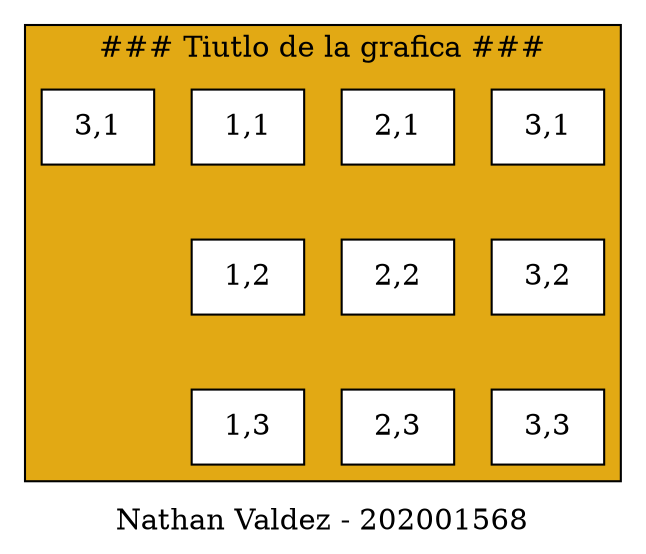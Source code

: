 digraph Grafica{
    node[shape = box fillcolor = "FFEDBB" style = filled]
    label = "Nathan Valdez - 202001568"
    
    subgraph cluster_p{
        label = "### Tiutlo de la grafica ###"
        bgcolor = "#E2A914"
        edge[dir = "none" style= invisible]

        Node1_1[label= "1,1", group=1, fillcolor= white];
        Node2_1[label= "2,1", group=2, fillcolor= white];
        Node3_1[label= "3,1", group=3, fillcolor= white];
        
        Variable3_4[label= "3,1", group=3, fillcolor= white];

        Node1_2[label= "1,2", group=1, fillcolor= white];
        Node2_2[label= "2,2", group=2, fillcolor= white];
        Node3_2[label= "3,2", group=3, fillcolor= white];

        Node1_3[label= "1,3", group=1, fillcolor= white];
        Node2_3[label= "2,3", group=2, fillcolor= white];
        Node3_3[label= "3,3", group=3, fillcolor= white];

        Node1_1 -> Node2_1;
        Node2_1 -> Node3_1;
        
        Node1_2 -> Node2_2;
        Node2_2 -> Node3_2;

        Node1_3 -> Node2_3;
        Node2_3 -> Node3_3;



        Node1_1 -> Node1_2;
        Node1_2 -> Node1_3;

        Node2_1 -> Node2_2;
        Node2_2 -> Node2_3;

        Node3_1 -> Node3_2;
        Node3_2 -> Node3_3;

        { rank=same; Node1_1; Node2_1; Node3_1};
        { rank=same; Node1_2; Node2_2; Node3_2};
        { rank=same; Node1_3; Node2_3; Node3_3};

        

    }
}